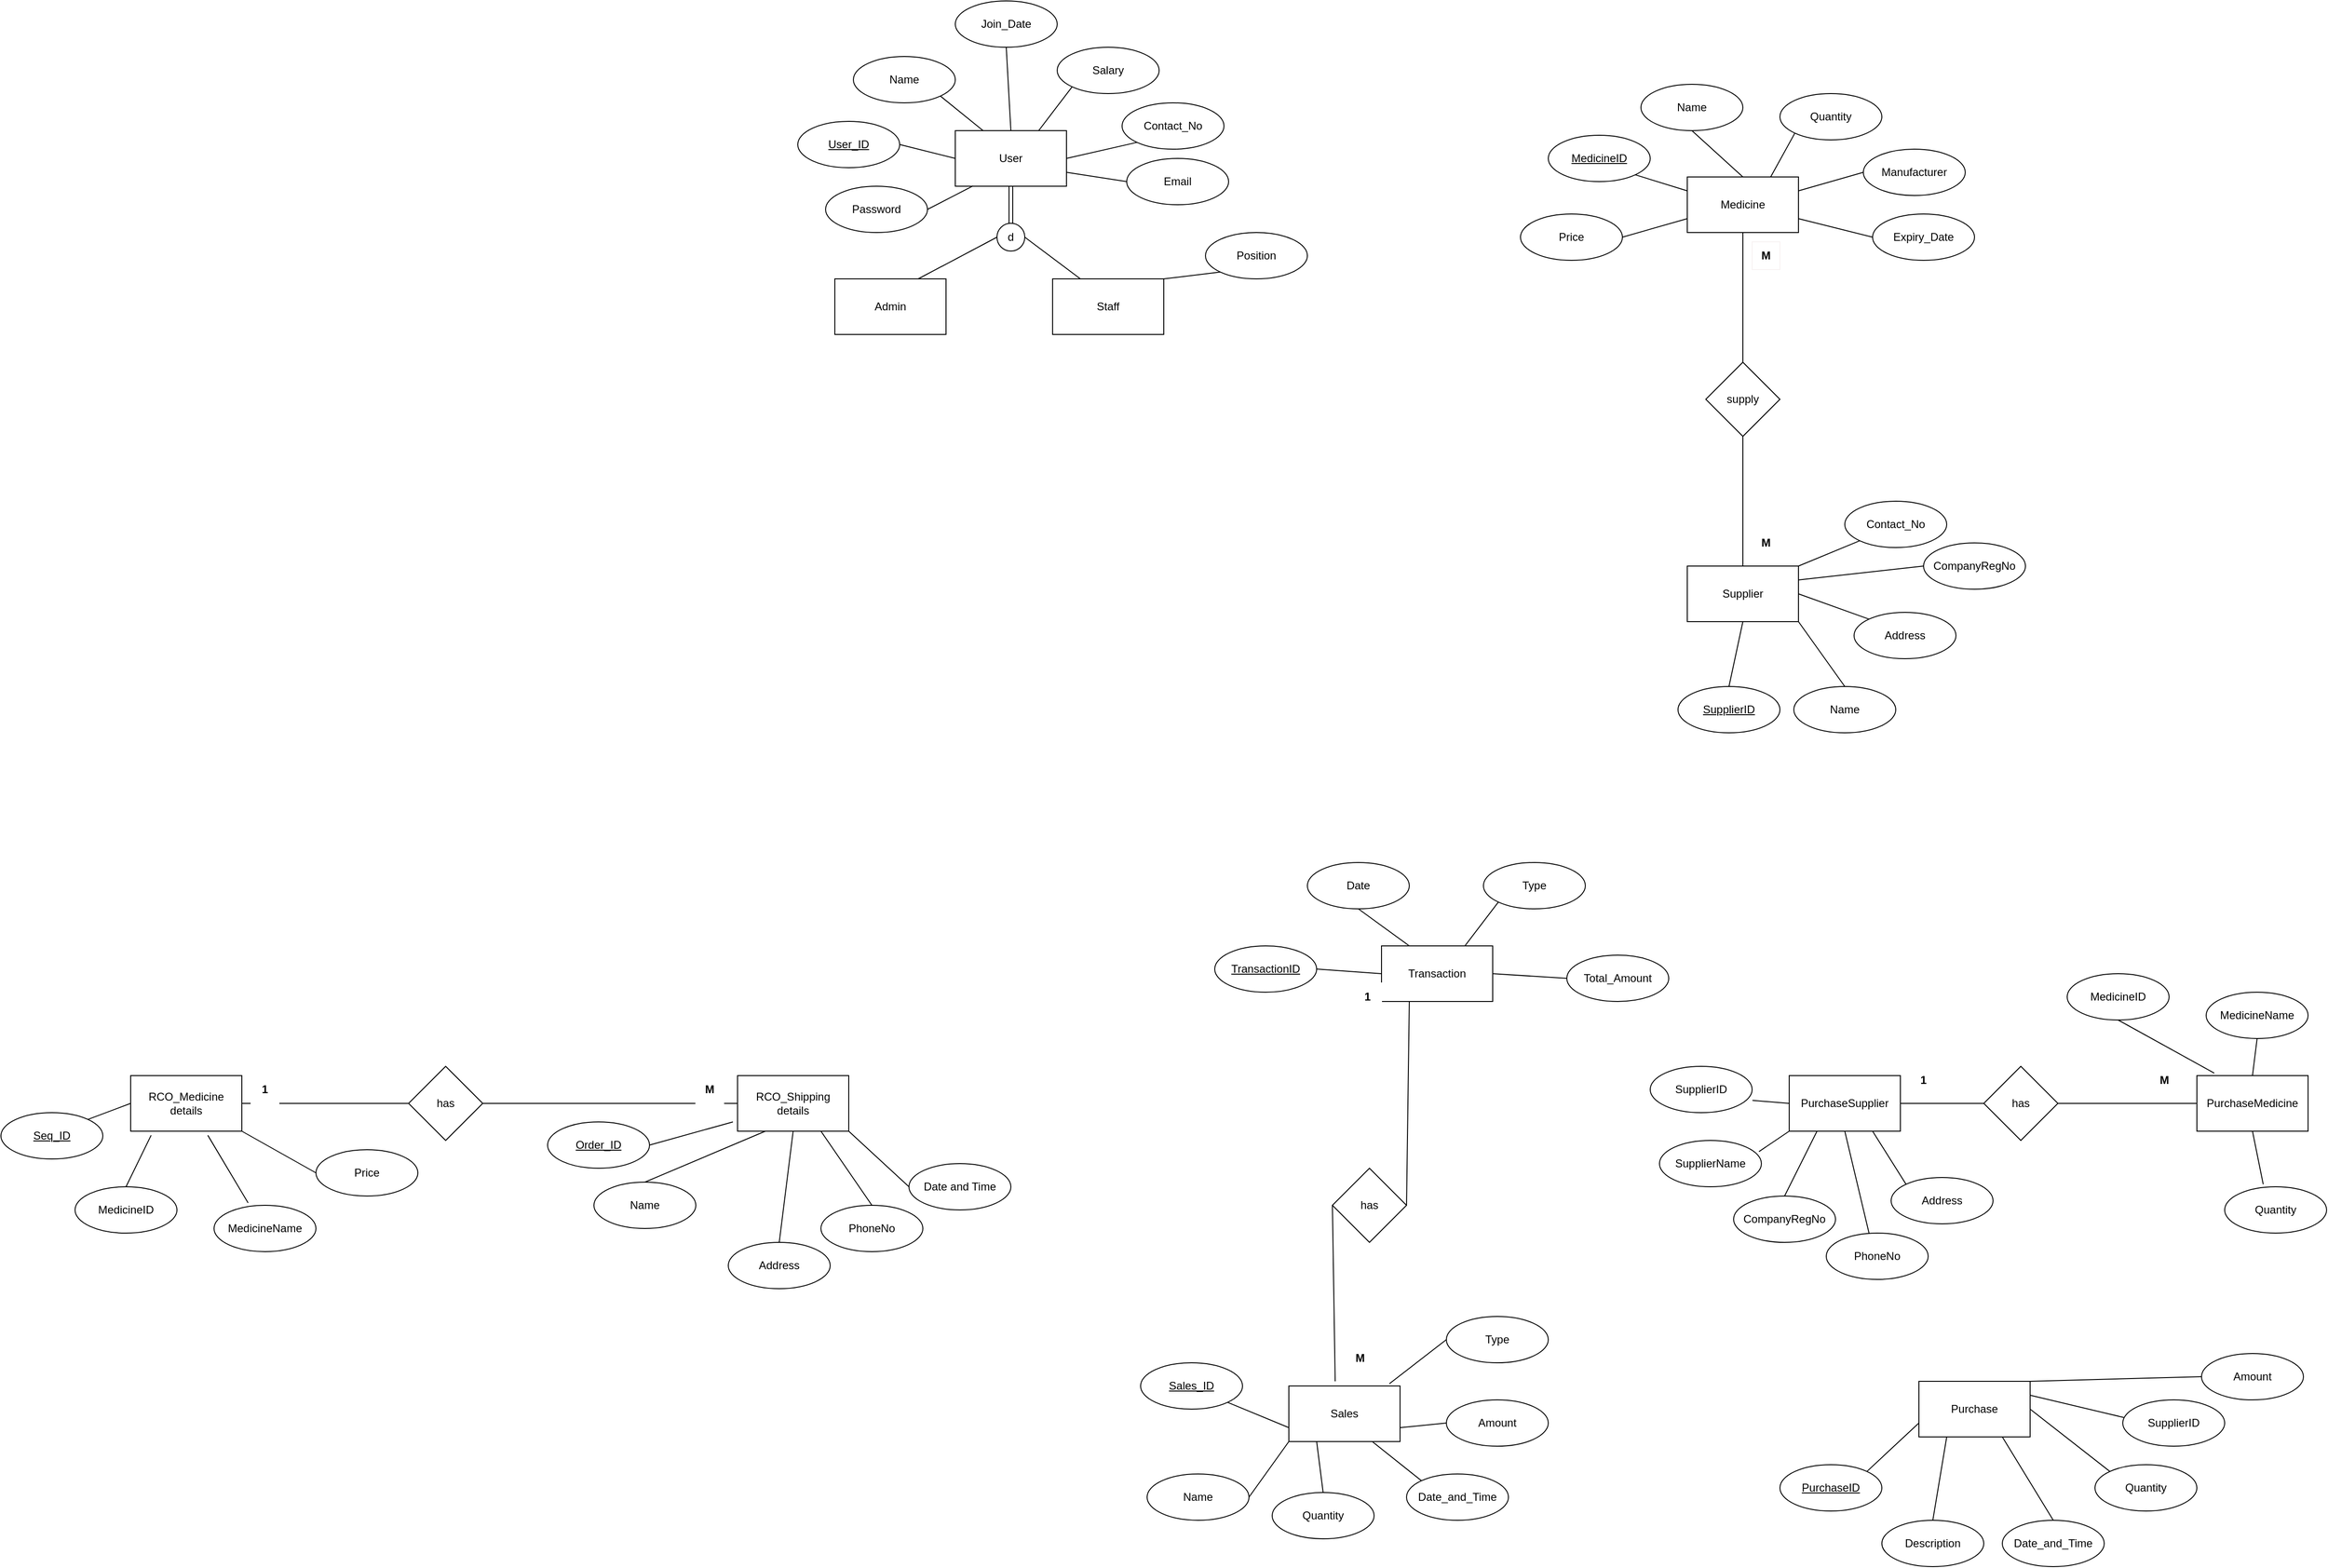 <mxfile version="21.8.2" type="device">
  <diagram id="R2lEEEUBdFMjLlhIrx00" name="Page-1">
    <mxGraphModel dx="2317" dy="1843" grid="1" gridSize="10" guides="1" tooltips="1" connect="1" arrows="1" fold="1" page="1" pageScale="1" pageWidth="850" pageHeight="1100" math="0" shadow="0" extFonts="Permanent Marker^https://fonts.googleapis.com/css?family=Permanent+Marker">
      <root>
        <mxCell id="0" />
        <mxCell id="1" parent="0" />
        <mxCell id="OnlXGnhUxNEwq5ak1wp0-1" value="User" style="rounded=0;whiteSpace=wrap;html=1;" parent="1" vertex="1">
          <mxGeometry x="210" y="80" width="120" height="60" as="geometry" />
        </mxCell>
        <mxCell id="OnlXGnhUxNEwq5ak1wp0-2" value="User_ID" style="ellipse;whiteSpace=wrap;html=1;fontStyle=4" parent="1" vertex="1">
          <mxGeometry x="40" y="70" width="110" height="50" as="geometry" />
        </mxCell>
        <mxCell id="OnlXGnhUxNEwq5ak1wp0-3" value="Name" style="ellipse;whiteSpace=wrap;html=1;" parent="1" vertex="1">
          <mxGeometry x="100" width="110" height="50" as="geometry" />
        </mxCell>
        <mxCell id="OnlXGnhUxNEwq5ak1wp0-4" value="Join_Date" style="ellipse;whiteSpace=wrap;html=1;" parent="1" vertex="1">
          <mxGeometry x="210" y="-60" width="110" height="50" as="geometry" />
        </mxCell>
        <mxCell id="OnlXGnhUxNEwq5ak1wp0-7" value="Salary" style="ellipse;whiteSpace=wrap;html=1;" parent="1" vertex="1">
          <mxGeometry x="320" y="-10" width="110" height="50" as="geometry" />
        </mxCell>
        <mxCell id="OnlXGnhUxNEwq5ak1wp0-8" value="Contact_No" style="ellipse;whiteSpace=wrap;html=1;" parent="1" vertex="1">
          <mxGeometry x="390" y="50" width="110" height="50" as="geometry" />
        </mxCell>
        <mxCell id="OnlXGnhUxNEwq5ak1wp0-11" value="" style="endArrow=none;html=1;rounded=0;exitX=0.5;exitY=0;exitDx=0;exitDy=0;entryX=0.5;entryY=1;entryDx=0;entryDy=0;" parent="1" source="OnlXGnhUxNEwq5ak1wp0-1" target="OnlXGnhUxNEwq5ak1wp0-4" edge="1">
          <mxGeometry width="50" height="50" relative="1" as="geometry">
            <mxPoint x="360" y="50" as="sourcePoint" />
            <mxPoint x="410" as="targetPoint" />
          </mxGeometry>
        </mxCell>
        <mxCell id="OnlXGnhUxNEwq5ak1wp0-12" value="" style="endArrow=none;html=1;rounded=0;exitX=0.25;exitY=0;exitDx=0;exitDy=0;entryX=1;entryY=1;entryDx=0;entryDy=0;" parent="1" source="OnlXGnhUxNEwq5ak1wp0-1" target="OnlXGnhUxNEwq5ak1wp0-3" edge="1">
          <mxGeometry width="50" height="50" relative="1" as="geometry">
            <mxPoint x="280" y="90" as="sourcePoint" />
            <mxPoint x="275" as="targetPoint" />
          </mxGeometry>
        </mxCell>
        <mxCell id="OnlXGnhUxNEwq5ak1wp0-13" value="" style="endArrow=none;html=1;rounded=0;exitX=0.75;exitY=0;exitDx=0;exitDy=0;entryX=0;entryY=1;entryDx=0;entryDy=0;" parent="1" source="OnlXGnhUxNEwq5ak1wp0-1" target="OnlXGnhUxNEwq5ak1wp0-7" edge="1">
          <mxGeometry width="50" height="50" relative="1" as="geometry">
            <mxPoint x="290" y="100" as="sourcePoint" />
            <mxPoint x="285" y="10" as="targetPoint" />
          </mxGeometry>
        </mxCell>
        <mxCell id="OnlXGnhUxNEwq5ak1wp0-14" value="" style="endArrow=none;html=1;rounded=0;exitX=1;exitY=0.5;exitDx=0;exitDy=0;entryX=0;entryY=1;entryDx=0;entryDy=0;" parent="1" source="OnlXGnhUxNEwq5ak1wp0-1" target="OnlXGnhUxNEwq5ak1wp0-8" edge="1">
          <mxGeometry width="50" height="50" relative="1" as="geometry">
            <mxPoint x="300" y="110" as="sourcePoint" />
            <mxPoint x="295" y="20" as="targetPoint" />
          </mxGeometry>
        </mxCell>
        <mxCell id="OnlXGnhUxNEwq5ak1wp0-15" value="" style="endArrow=none;html=1;rounded=0;exitX=1;exitY=0.5;exitDx=0;exitDy=0;entryX=0;entryY=0.5;entryDx=0;entryDy=0;" parent="1" source="OnlXGnhUxNEwq5ak1wp0-2" target="OnlXGnhUxNEwq5ak1wp0-1" edge="1">
          <mxGeometry width="50" height="50" relative="1" as="geometry">
            <mxPoint x="310" y="120" as="sourcePoint" />
            <mxPoint x="305" y="30" as="targetPoint" />
          </mxGeometry>
        </mxCell>
        <mxCell id="OnlXGnhUxNEwq5ak1wp0-18" value="" style="shape=link;html=1;rounded=0;exitX=0.5;exitY=1;exitDx=0;exitDy=0;" parent="1" source="OnlXGnhUxNEwq5ak1wp0-1" target="OnlXGnhUxNEwq5ak1wp0-19" edge="1">
          <mxGeometry width="100" relative="1" as="geometry">
            <mxPoint x="330" y="340" as="sourcePoint" />
            <mxPoint x="270" y="210" as="targetPoint" />
          </mxGeometry>
        </mxCell>
        <mxCell id="OnlXGnhUxNEwq5ak1wp0-19" value="d" style="ellipse;whiteSpace=wrap;html=1;aspect=fixed;" parent="1" vertex="1">
          <mxGeometry x="255" y="180" width="30" height="30" as="geometry" />
        </mxCell>
        <mxCell id="OnlXGnhUxNEwq5ak1wp0-20" value="Admin" style="rounded=0;whiteSpace=wrap;html=1;" parent="1" vertex="1">
          <mxGeometry x="80" y="240" width="120" height="60" as="geometry" />
        </mxCell>
        <mxCell id="OnlXGnhUxNEwq5ak1wp0-21" value="Staff" style="rounded=0;whiteSpace=wrap;html=1;" parent="1" vertex="1">
          <mxGeometry x="315" y="240" width="120" height="60" as="geometry" />
        </mxCell>
        <mxCell id="OnlXGnhUxNEwq5ak1wp0-22" value="Position" style="ellipse;whiteSpace=wrap;html=1;" parent="1" vertex="1">
          <mxGeometry x="480" y="190" width="110" height="50" as="geometry" />
        </mxCell>
        <mxCell id="OnlXGnhUxNEwq5ak1wp0-24" value="" style="endArrow=none;html=1;rounded=0;entryX=0;entryY=1;entryDx=0;entryDy=0;exitX=1;exitY=0;exitDx=0;exitDy=0;" parent="1" source="OnlXGnhUxNEwq5ak1wp0-21" target="OnlXGnhUxNEwq5ak1wp0-22" edge="1">
          <mxGeometry width="50" height="50" relative="1" as="geometry">
            <mxPoint x="360" y="450" as="sourcePoint" />
            <mxPoint x="410" y="400" as="targetPoint" />
          </mxGeometry>
        </mxCell>
        <mxCell id="OnlXGnhUxNEwq5ak1wp0-25" value="" style="endArrow=none;html=1;rounded=0;entryX=0.25;entryY=0;entryDx=0;entryDy=0;exitX=1;exitY=0.5;exitDx=0;exitDy=0;" parent="1" source="OnlXGnhUxNEwq5ak1wp0-19" target="OnlXGnhUxNEwq5ak1wp0-21" edge="1">
          <mxGeometry width="50" height="50" relative="1" as="geometry">
            <mxPoint x="445" y="270" as="sourcePoint" />
            <mxPoint x="506" y="243" as="targetPoint" />
          </mxGeometry>
        </mxCell>
        <mxCell id="OnlXGnhUxNEwq5ak1wp0-26" value="" style="endArrow=none;html=1;rounded=0;entryX=0.75;entryY=0;entryDx=0;entryDy=0;exitX=0;exitY=0.5;exitDx=0;exitDy=0;" parent="1" source="OnlXGnhUxNEwq5ak1wp0-19" target="OnlXGnhUxNEwq5ak1wp0-20" edge="1">
          <mxGeometry width="50" height="50" relative="1" as="geometry">
            <mxPoint x="295" y="205" as="sourcePoint" />
            <mxPoint x="355" y="270" as="targetPoint" />
          </mxGeometry>
        </mxCell>
        <mxCell id="OnlXGnhUxNEwq5ak1wp0-27" value="Medicine" style="rounded=0;whiteSpace=wrap;html=1;" parent="1" vertex="1">
          <mxGeometry x="1000" y="130" width="120" height="60" as="geometry" />
        </mxCell>
        <mxCell id="OnlXGnhUxNEwq5ak1wp0-28" value="Price" style="ellipse;whiteSpace=wrap;html=1;" parent="1" vertex="1">
          <mxGeometry x="820" y="170" width="110" height="50" as="geometry" />
        </mxCell>
        <mxCell id="OnlXGnhUxNEwq5ak1wp0-29" value="Manufacturer" style="ellipse;whiteSpace=wrap;html=1;" parent="1" vertex="1">
          <mxGeometry x="1190" y="100" width="110" height="50" as="geometry" />
        </mxCell>
        <mxCell id="OnlXGnhUxNEwq5ak1wp0-30" value="Quantity" style="ellipse;whiteSpace=wrap;html=1;" parent="1" vertex="1">
          <mxGeometry x="1100" y="40" width="110" height="50" as="geometry" />
        </mxCell>
        <mxCell id="OnlXGnhUxNEwq5ak1wp0-31" value="Name" style="ellipse;whiteSpace=wrap;html=1;" parent="1" vertex="1">
          <mxGeometry x="950" y="30" width="110" height="50" as="geometry" />
        </mxCell>
        <mxCell id="OnlXGnhUxNEwq5ak1wp0-32" value="MedicineID" style="ellipse;whiteSpace=wrap;html=1;fontStyle=4" parent="1" vertex="1">
          <mxGeometry x="850" y="85" width="110" height="50" as="geometry" />
        </mxCell>
        <mxCell id="OnlXGnhUxNEwq5ak1wp0-33" value="Expiry_Date" style="ellipse;whiteSpace=wrap;html=1;" parent="1" vertex="1">
          <mxGeometry x="1200" y="170" width="110" height="50" as="geometry" />
        </mxCell>
        <mxCell id="OnlXGnhUxNEwq5ak1wp0-34" value="" style="endArrow=none;html=1;rounded=0;entryX=0;entryY=1;entryDx=0;entryDy=0;exitX=0.75;exitY=0;exitDx=0;exitDy=0;" parent="1" source="OnlXGnhUxNEwq5ak1wp0-27" target="OnlXGnhUxNEwq5ak1wp0-30" edge="1">
          <mxGeometry width="50" height="50" relative="1" as="geometry">
            <mxPoint x="1100" y="130" as="sourcePoint" />
            <mxPoint x="1131" y="93" as="targetPoint" />
          </mxGeometry>
        </mxCell>
        <mxCell id="OnlXGnhUxNEwq5ak1wp0-35" value="" style="endArrow=none;html=1;rounded=0;entryX=0;entryY=0.5;entryDx=0;entryDy=0;exitX=1;exitY=0.25;exitDx=0;exitDy=0;" parent="1" source="OnlXGnhUxNEwq5ak1wp0-27" target="OnlXGnhUxNEwq5ak1wp0-29" edge="1">
          <mxGeometry width="50" height="50" relative="1" as="geometry">
            <mxPoint x="1100" y="140" as="sourcePoint" />
            <mxPoint x="1126" y="93" as="targetPoint" />
          </mxGeometry>
        </mxCell>
        <mxCell id="OnlXGnhUxNEwq5ak1wp0-36" value="" style="endArrow=none;html=1;rounded=0;entryX=0;entryY=0.5;entryDx=0;entryDy=0;exitX=1;exitY=0.75;exitDx=0;exitDy=0;" parent="1" source="OnlXGnhUxNEwq5ak1wp0-27" target="OnlXGnhUxNEwq5ak1wp0-33" edge="1">
          <mxGeometry width="50" height="50" relative="1" as="geometry">
            <mxPoint x="1110" y="150" as="sourcePoint" />
            <mxPoint x="1136" y="103" as="targetPoint" />
          </mxGeometry>
        </mxCell>
        <mxCell id="OnlXGnhUxNEwq5ak1wp0-37" value="" style="endArrow=none;html=1;rounded=0;entryX=0.5;entryY=1;entryDx=0;entryDy=0;exitX=0.5;exitY=0;exitDx=0;exitDy=0;" parent="1" source="OnlXGnhUxNEwq5ak1wp0-27" target="OnlXGnhUxNEwq5ak1wp0-31" edge="1">
          <mxGeometry width="50" height="50" relative="1" as="geometry">
            <mxPoint x="1120" y="160" as="sourcePoint" />
            <mxPoint x="1146" y="113" as="targetPoint" />
          </mxGeometry>
        </mxCell>
        <mxCell id="OnlXGnhUxNEwq5ak1wp0-38" value="" style="endArrow=none;html=1;rounded=0;entryX=1;entryY=1;entryDx=0;entryDy=0;exitX=0;exitY=0.25;exitDx=0;exitDy=0;" parent="1" source="OnlXGnhUxNEwq5ak1wp0-27" target="OnlXGnhUxNEwq5ak1wp0-32" edge="1">
          <mxGeometry width="50" height="50" relative="1" as="geometry">
            <mxPoint x="1130" y="170" as="sourcePoint" />
            <mxPoint x="1156" y="123" as="targetPoint" />
          </mxGeometry>
        </mxCell>
        <mxCell id="OnlXGnhUxNEwq5ak1wp0-39" value="" style="endArrow=none;html=1;rounded=0;entryX=1;entryY=0.5;entryDx=0;entryDy=0;exitX=0;exitY=0.75;exitDx=0;exitDy=0;" parent="1" source="OnlXGnhUxNEwq5ak1wp0-27" target="OnlXGnhUxNEwq5ak1wp0-28" edge="1">
          <mxGeometry width="50" height="50" relative="1" as="geometry">
            <mxPoint x="1140" y="180" as="sourcePoint" />
            <mxPoint x="1166" y="133" as="targetPoint" />
          </mxGeometry>
        </mxCell>
        <mxCell id="OnlXGnhUxNEwq5ak1wp0-40" value="Supplier" style="rounded=0;whiteSpace=wrap;html=1;" parent="1" vertex="1">
          <mxGeometry x="1000" y="550" width="120" height="60" as="geometry" />
        </mxCell>
        <mxCell id="OnlXGnhUxNEwq5ak1wp0-41" value="Contact_No" style="ellipse;whiteSpace=wrap;html=1;" parent="1" vertex="1">
          <mxGeometry x="1170" y="480" width="110" height="50" as="geometry" />
        </mxCell>
        <mxCell id="OnlXGnhUxNEwq5ak1wp0-42" value="Address" style="ellipse;whiteSpace=wrap;html=1;" parent="1" vertex="1">
          <mxGeometry x="1180" y="600" width="110" height="50" as="geometry" />
        </mxCell>
        <mxCell id="OnlXGnhUxNEwq5ak1wp0-43" value="Name" style="ellipse;whiteSpace=wrap;html=1;" parent="1" vertex="1">
          <mxGeometry x="1115" y="680" width="110" height="50" as="geometry" />
        </mxCell>
        <mxCell id="OnlXGnhUxNEwq5ak1wp0-44" value="SupplierID" style="ellipse;whiteSpace=wrap;html=1;fontStyle=4" parent="1" vertex="1">
          <mxGeometry x="990" y="680" width="110" height="50" as="geometry" />
        </mxCell>
        <mxCell id="OnlXGnhUxNEwq5ak1wp0-45" value="" style="endArrow=none;html=1;rounded=0;entryX=0;entryY=1;entryDx=0;entryDy=0;exitX=1;exitY=0;exitDx=0;exitDy=0;" parent="1" source="OnlXGnhUxNEwq5ak1wp0-40" target="OnlXGnhUxNEwq5ak1wp0-41" edge="1">
          <mxGeometry width="50" height="50" relative="1" as="geometry">
            <mxPoint x="810" y="660" as="sourcePoint" />
            <mxPoint x="860" y="610" as="targetPoint" />
          </mxGeometry>
        </mxCell>
        <mxCell id="OnlXGnhUxNEwq5ak1wp0-46" value="" style="endArrow=none;html=1;rounded=0;entryX=1;entryY=0.5;entryDx=0;entryDy=0;exitX=0;exitY=0;exitDx=0;exitDy=0;" parent="1" source="OnlXGnhUxNEwq5ak1wp0-42" target="OnlXGnhUxNEwq5ak1wp0-40" edge="1">
          <mxGeometry width="50" height="50" relative="1" as="geometry">
            <mxPoint x="820" y="670" as="sourcePoint" />
            <mxPoint x="870" y="620" as="targetPoint" />
          </mxGeometry>
        </mxCell>
        <mxCell id="OnlXGnhUxNEwq5ak1wp0-47" value="" style="endArrow=none;html=1;rounded=0;exitX=1;exitY=1;exitDx=0;exitDy=0;entryX=0.5;entryY=0;entryDx=0;entryDy=0;" parent="1" source="OnlXGnhUxNEwq5ak1wp0-40" target="OnlXGnhUxNEwq5ak1wp0-43" edge="1">
          <mxGeometry width="50" height="50" relative="1" as="geometry">
            <mxPoint x="830" y="680" as="sourcePoint" />
            <mxPoint x="880" y="630" as="targetPoint" />
          </mxGeometry>
        </mxCell>
        <mxCell id="OnlXGnhUxNEwq5ak1wp0-48" value="" style="endArrow=none;html=1;rounded=0;exitX=0.5;exitY=1;exitDx=0;exitDy=0;entryX=0.5;entryY=0;entryDx=0;entryDy=0;" parent="1" source="OnlXGnhUxNEwq5ak1wp0-40" target="OnlXGnhUxNEwq5ak1wp0-44" edge="1">
          <mxGeometry width="50" height="50" relative="1" as="geometry">
            <mxPoint x="840" y="690" as="sourcePoint" />
            <mxPoint x="890" y="640" as="targetPoint" />
          </mxGeometry>
        </mxCell>
        <mxCell id="OnlXGnhUxNEwq5ak1wp0-49" value="Sales" style="rounded=0;whiteSpace=wrap;html=1;" parent="1" vertex="1">
          <mxGeometry x="570" y="1435" width="120" height="60" as="geometry" />
        </mxCell>
        <mxCell id="OnlXGnhUxNEwq5ak1wp0-50" value="Sales_ID" style="ellipse;whiteSpace=wrap;html=1;fontStyle=4" parent="1" vertex="1">
          <mxGeometry x="410" y="1410" width="110" height="50" as="geometry" />
        </mxCell>
        <mxCell id="OnlXGnhUxNEwq5ak1wp0-51" value="Name" style="ellipse;whiteSpace=wrap;html=1;" parent="1" vertex="1">
          <mxGeometry x="417" y="1530" width="110" height="50" as="geometry" />
        </mxCell>
        <mxCell id="OnlXGnhUxNEwq5ak1wp0-52" value="Quantity" style="ellipse;whiteSpace=wrap;html=1;" parent="1" vertex="1">
          <mxGeometry x="552" y="1550" width="110" height="50" as="geometry" />
        </mxCell>
        <mxCell id="OnlXGnhUxNEwq5ak1wp0-53" value="Date_and_Time" style="ellipse;whiteSpace=wrap;html=1;" parent="1" vertex="1">
          <mxGeometry x="697" y="1530" width="110" height="50" as="geometry" />
        </mxCell>
        <mxCell id="OnlXGnhUxNEwq5ak1wp0-54" value="Amount" style="ellipse;whiteSpace=wrap;html=1;" parent="1" vertex="1">
          <mxGeometry x="740" y="1450" width="110" height="50" as="geometry" />
        </mxCell>
        <mxCell id="OnlXGnhUxNEwq5ak1wp0-55" value="" style="endArrow=none;html=1;rounded=0;exitX=1;exitY=0.75;exitDx=0;exitDy=0;entryX=0;entryY=0.5;entryDx=0;entryDy=0;" parent="1" source="OnlXGnhUxNEwq5ak1wp0-49" target="OnlXGnhUxNEwq5ak1wp0-54" edge="1">
          <mxGeometry width="50" height="50" relative="1" as="geometry">
            <mxPoint x="880" y="1360" as="sourcePoint" />
            <mxPoint x="930" y="1310" as="targetPoint" />
          </mxGeometry>
        </mxCell>
        <mxCell id="OnlXGnhUxNEwq5ak1wp0-56" value="" style="endArrow=none;html=1;rounded=0;exitX=1;exitY=1;exitDx=0;exitDy=0;entryX=0;entryY=0.75;entryDx=0;entryDy=0;" parent="1" source="OnlXGnhUxNEwq5ak1wp0-50" target="OnlXGnhUxNEwq5ak1wp0-49" edge="1">
          <mxGeometry width="50" height="50" relative="1" as="geometry">
            <mxPoint x="700" y="1475" as="sourcePoint" />
            <mxPoint x="750" y="1495" as="targetPoint" />
          </mxGeometry>
        </mxCell>
        <mxCell id="OnlXGnhUxNEwq5ak1wp0-57" value="" style="endArrow=none;html=1;rounded=0;entryX=0;entryY=1;entryDx=0;entryDy=0;exitX=1;exitY=0.5;exitDx=0;exitDy=0;" parent="1" source="OnlXGnhUxNEwq5ak1wp0-51" target="OnlXGnhUxNEwq5ak1wp0-49" edge="1">
          <mxGeometry width="50" height="50" relative="1" as="geometry">
            <mxPoint x="532" y="1555" as="sourcePoint" />
            <mxPoint x="760" y="1505" as="targetPoint" />
          </mxGeometry>
        </mxCell>
        <mxCell id="OnlXGnhUxNEwq5ak1wp0-58" value="" style="endArrow=none;html=1;rounded=0;exitX=0.25;exitY=1;exitDx=0;exitDy=0;entryX=0.5;entryY=0;entryDx=0;entryDy=0;" parent="1" source="OnlXGnhUxNEwq5ak1wp0-49" target="OnlXGnhUxNEwq5ak1wp0-52" edge="1">
          <mxGeometry width="50" height="50" relative="1" as="geometry">
            <mxPoint x="720" y="1495" as="sourcePoint" />
            <mxPoint x="770" y="1515" as="targetPoint" />
          </mxGeometry>
        </mxCell>
        <mxCell id="OnlXGnhUxNEwq5ak1wp0-59" value="" style="endArrow=none;html=1;rounded=0;exitX=0.75;exitY=1;exitDx=0;exitDy=0;entryX=0;entryY=0;entryDx=0;entryDy=0;" parent="1" source="OnlXGnhUxNEwq5ak1wp0-49" target="OnlXGnhUxNEwq5ak1wp0-53" edge="1">
          <mxGeometry width="50" height="50" relative="1" as="geometry">
            <mxPoint x="730" y="1505" as="sourcePoint" />
            <mxPoint x="780" y="1525" as="targetPoint" />
          </mxGeometry>
        </mxCell>
        <mxCell id="OnlXGnhUxNEwq5ak1wp0-81" value="Transaction" style="rounded=0;whiteSpace=wrap;html=1;" parent="1" vertex="1">
          <mxGeometry x="670" y="960" width="120" height="60" as="geometry" />
        </mxCell>
        <mxCell id="OnlXGnhUxNEwq5ak1wp0-82" value="TransactionID" style="ellipse;whiteSpace=wrap;html=1;fontStyle=4" parent="1" vertex="1">
          <mxGeometry x="490" y="960" width="110" height="50" as="geometry" />
        </mxCell>
        <mxCell id="OnlXGnhUxNEwq5ak1wp0-83" value="Type" style="ellipse;whiteSpace=wrap;html=1;" parent="1" vertex="1">
          <mxGeometry x="780" y="870" width="110" height="50" as="geometry" />
        </mxCell>
        <mxCell id="OnlXGnhUxNEwq5ak1wp0-84" value="Date" style="ellipse;whiteSpace=wrap;html=1;" parent="1" vertex="1">
          <mxGeometry x="590" y="870" width="110" height="50" as="geometry" />
        </mxCell>
        <mxCell id="OnlXGnhUxNEwq5ak1wp0-85" value="Total_Amount" style="ellipse;whiteSpace=wrap;html=1;" parent="1" vertex="1">
          <mxGeometry x="870" y="970" width="110" height="50" as="geometry" />
        </mxCell>
        <mxCell id="OnlXGnhUxNEwq5ak1wp0-86" value="" style="endArrow=none;html=1;rounded=0;exitX=1;exitY=0.5;exitDx=0;exitDy=0;entryX=0;entryY=0.5;entryDx=0;entryDy=0;" parent="1" source="OnlXGnhUxNEwq5ak1wp0-82" target="OnlXGnhUxNEwq5ak1wp0-81" edge="1">
          <mxGeometry width="50" height="50" relative="1" as="geometry">
            <mxPoint x="610" y="1010" as="sourcePoint" />
            <mxPoint x="660" y="960" as="targetPoint" />
          </mxGeometry>
        </mxCell>
        <mxCell id="OnlXGnhUxNEwq5ak1wp0-87" value="" style="endArrow=none;html=1;rounded=0;entryX=0;entryY=0.5;entryDx=0;entryDy=0;exitX=1;exitY=0.5;exitDx=0;exitDy=0;" parent="1" source="OnlXGnhUxNEwq5ak1wp0-81" target="OnlXGnhUxNEwq5ak1wp0-85" edge="1">
          <mxGeometry width="50" height="50" relative="1" as="geometry">
            <mxPoint x="800" y="995" as="sourcePoint" />
            <mxPoint x="680" y="1000" as="targetPoint" />
          </mxGeometry>
        </mxCell>
        <mxCell id="OnlXGnhUxNEwq5ak1wp0-88" value="" style="endArrow=none;html=1;rounded=0;exitX=0.75;exitY=0;exitDx=0;exitDy=0;entryX=0;entryY=1;entryDx=0;entryDy=0;" parent="1" source="OnlXGnhUxNEwq5ak1wp0-81" target="OnlXGnhUxNEwq5ak1wp0-83" edge="1">
          <mxGeometry width="50" height="50" relative="1" as="geometry">
            <mxPoint x="620" y="1005" as="sourcePoint" />
            <mxPoint x="690" y="1010" as="targetPoint" />
          </mxGeometry>
        </mxCell>
        <mxCell id="OnlXGnhUxNEwq5ak1wp0-89" value="" style="endArrow=none;html=1;rounded=0;exitX=0.25;exitY=0;exitDx=0;exitDy=0;entryX=0.5;entryY=1;entryDx=0;entryDy=0;" parent="1" source="OnlXGnhUxNEwq5ak1wp0-81" target="OnlXGnhUxNEwq5ak1wp0-84" edge="1">
          <mxGeometry width="50" height="50" relative="1" as="geometry">
            <mxPoint x="630" y="1015" as="sourcePoint" />
            <mxPoint x="700" y="1020" as="targetPoint" />
          </mxGeometry>
        </mxCell>
        <mxCell id="OnlXGnhUxNEwq5ak1wp0-102" value="Purchase" style="rounded=0;whiteSpace=wrap;html=1;" parent="1" vertex="1">
          <mxGeometry x="1250" y="1430" width="120" height="60" as="geometry" />
        </mxCell>
        <mxCell id="OnlXGnhUxNEwq5ak1wp0-104" value="Quantity" style="ellipse;whiteSpace=wrap;html=1;" parent="1" vertex="1">
          <mxGeometry x="1440" y="1520" width="110" height="50" as="geometry" />
        </mxCell>
        <mxCell id="OnlXGnhUxNEwq5ak1wp0-105" value="Description" style="ellipse;whiteSpace=wrap;html=1;" parent="1" vertex="1">
          <mxGeometry x="1210" y="1580" width="110" height="50" as="geometry" />
        </mxCell>
        <mxCell id="OnlXGnhUxNEwq5ak1wp0-106" value="Date_and_Time" style="ellipse;whiteSpace=wrap;html=1;" parent="1" vertex="1">
          <mxGeometry x="1340" y="1580" width="110" height="50" as="geometry" />
        </mxCell>
        <mxCell id="OnlXGnhUxNEwq5ak1wp0-107" value="PurchaseID" style="ellipse;whiteSpace=wrap;html=1;fontStyle=4" parent="1" vertex="1">
          <mxGeometry x="1100" y="1520" width="110" height="50" as="geometry" />
        </mxCell>
        <mxCell id="OnlXGnhUxNEwq5ak1wp0-108" value="" style="endArrow=none;html=1;rounded=0;entryX=0;entryY=0;entryDx=0;entryDy=0;exitX=1;exitY=0.5;exitDx=0;exitDy=0;" parent="1" source="OnlXGnhUxNEwq5ak1wp0-102" target="OnlXGnhUxNEwq5ak1wp0-104" edge="1">
          <mxGeometry width="50" height="50" relative="1" as="geometry">
            <mxPoint x="1370" y="1480" as="sourcePoint" />
            <mxPoint x="1450" y="1485" as="targetPoint" />
          </mxGeometry>
        </mxCell>
        <mxCell id="OnlXGnhUxNEwq5ak1wp0-109" value="" style="endArrow=none;html=1;rounded=0;exitX=0.75;exitY=1;exitDx=0;exitDy=0;entryX=0.5;entryY=0;entryDx=0;entryDy=0;" parent="1" source="OnlXGnhUxNEwq5ak1wp0-102" target="OnlXGnhUxNEwq5ak1wp0-106" edge="1">
          <mxGeometry width="50" height="50" relative="1" as="geometry">
            <mxPoint x="1380" y="1490" as="sourcePoint" />
            <mxPoint x="1370" y="1570" as="targetPoint" />
          </mxGeometry>
        </mxCell>
        <mxCell id="OnlXGnhUxNEwq5ak1wp0-110" value="" style="endArrow=none;html=1;rounded=0;entryX=0.5;entryY=0;entryDx=0;entryDy=0;exitX=0.25;exitY=1;exitDx=0;exitDy=0;" parent="1" source="OnlXGnhUxNEwq5ak1wp0-102" target="OnlXGnhUxNEwq5ak1wp0-105" edge="1">
          <mxGeometry width="50" height="50" relative="1" as="geometry">
            <mxPoint x="1390" y="1500" as="sourcePoint" />
            <mxPoint x="1470" y="1505" as="targetPoint" />
          </mxGeometry>
        </mxCell>
        <mxCell id="OnlXGnhUxNEwq5ak1wp0-111" value="" style="endArrow=none;html=1;rounded=0;entryX=1;entryY=0;entryDx=0;entryDy=0;exitX=0;exitY=0.75;exitDx=0;exitDy=0;" parent="1" source="OnlXGnhUxNEwq5ak1wp0-102" target="OnlXGnhUxNEwq5ak1wp0-107" edge="1">
          <mxGeometry width="50" height="50" relative="1" as="geometry">
            <mxPoint x="1400" y="1510" as="sourcePoint" />
            <mxPoint x="1480" y="1515" as="targetPoint" />
          </mxGeometry>
        </mxCell>
        <mxCell id="OnlXGnhUxNEwq5ak1wp0-112" value="RCO_Shipping details" style="rounded=0;whiteSpace=wrap;html=1;" parent="1" vertex="1">
          <mxGeometry x="-25" y="1100" width="120" height="60" as="geometry" />
        </mxCell>
        <mxCell id="OnlXGnhUxNEwq5ak1wp0-113" value="Order_ID" style="ellipse;whiteSpace=wrap;html=1;fontStyle=4" parent="1" vertex="1">
          <mxGeometry x="-230" y="1150" width="110" height="50" as="geometry" />
        </mxCell>
        <mxCell id="OnlXGnhUxNEwq5ak1wp0-116" value="Name" style="ellipse;whiteSpace=wrap;html=1;" parent="1" vertex="1">
          <mxGeometry x="-180" y="1215" width="110" height="50" as="geometry" />
        </mxCell>
        <mxCell id="OnlXGnhUxNEwq5ak1wp0-118" value="Date and Time" style="ellipse;whiteSpace=wrap;html=1;" parent="1" vertex="1">
          <mxGeometry x="160" y="1195" width="110" height="50" as="geometry" />
        </mxCell>
        <mxCell id="OnlXGnhUxNEwq5ak1wp0-119" value="Address" style="ellipse;whiteSpace=wrap;html=1;" parent="1" vertex="1">
          <mxGeometry x="-35" y="1280" width="110" height="50" as="geometry" />
        </mxCell>
        <mxCell id="OnlXGnhUxNEwq5ak1wp0-120" value="PhoneNo" style="ellipse;whiteSpace=wrap;html=1;" parent="1" vertex="1">
          <mxGeometry x="65" y="1240" width="110" height="50" as="geometry" />
        </mxCell>
        <mxCell id="OnlXGnhUxNEwq5ak1wp0-124" value="" style="endArrow=none;html=1;rounded=0;exitX=0.25;exitY=1;exitDx=0;exitDy=0;entryX=0.5;entryY=0;entryDx=0;entryDy=0;" parent="1" source="OnlXGnhUxNEwq5ak1wp0-112" target="OnlXGnhUxNEwq5ak1wp0-116" edge="1">
          <mxGeometry width="50" height="50" relative="1" as="geometry">
            <mxPoint x="135" y="1040" as="sourcePoint" />
            <mxPoint x="185" y="990" as="targetPoint" />
          </mxGeometry>
        </mxCell>
        <mxCell id="OnlXGnhUxNEwq5ak1wp0-125" value="" style="endArrow=none;html=1;rounded=0;exitX=0.5;exitY=1;exitDx=0;exitDy=0;entryX=0.5;entryY=0;entryDx=0;entryDy=0;" parent="1" source="OnlXGnhUxNEwq5ak1wp0-112" target="OnlXGnhUxNEwq5ak1wp0-119" edge="1">
          <mxGeometry width="50" height="50" relative="1" as="geometry">
            <mxPoint x="145" y="1050" as="sourcePoint" />
            <mxPoint x="195" y="1000" as="targetPoint" />
          </mxGeometry>
        </mxCell>
        <mxCell id="OnlXGnhUxNEwq5ak1wp0-126" value="" style="endArrow=none;html=1;rounded=0;exitX=0.75;exitY=1;exitDx=0;exitDy=0;entryX=0.5;entryY=0;entryDx=0;entryDy=0;" parent="1" source="OnlXGnhUxNEwq5ak1wp0-112" target="OnlXGnhUxNEwq5ak1wp0-120" edge="1">
          <mxGeometry width="50" height="50" relative="1" as="geometry">
            <mxPoint x="155" y="1060" as="sourcePoint" />
            <mxPoint x="205" y="1010" as="targetPoint" />
          </mxGeometry>
        </mxCell>
        <mxCell id="OnlXGnhUxNEwq5ak1wp0-127" value="" style="endArrow=none;html=1;rounded=0;exitX=1;exitY=1;exitDx=0;exitDy=0;entryX=0;entryY=0.5;entryDx=0;entryDy=0;" parent="1" source="OnlXGnhUxNEwq5ak1wp0-112" target="OnlXGnhUxNEwq5ak1wp0-118" edge="1">
          <mxGeometry width="50" height="50" relative="1" as="geometry">
            <mxPoint x="165" y="1070" as="sourcePoint" />
            <mxPoint x="215" y="1020" as="targetPoint" />
          </mxGeometry>
        </mxCell>
        <mxCell id="eyvuGwhC7QfhOexvryf0-1" value="" style="endArrow=none;html=1;rounded=0;entryX=0.5;entryY=0;entryDx=0;entryDy=0;exitX=0.5;exitY=1;exitDx=0;exitDy=0;" parent="1" source="OnlXGnhUxNEwq5ak1wp0-27" target="eyvuGwhC7QfhOexvryf0-2" edge="1">
          <mxGeometry width="50" height="50" relative="1" as="geometry">
            <mxPoint x="1010" y="185" as="sourcePoint" />
            <mxPoint x="940" y="205" as="targetPoint" />
          </mxGeometry>
        </mxCell>
        <mxCell id="eyvuGwhC7QfhOexvryf0-2" value="supply" style="rhombus;whiteSpace=wrap;html=1;" parent="1" vertex="1">
          <mxGeometry x="1020" y="330" width="80" height="80" as="geometry" />
        </mxCell>
        <mxCell id="eyvuGwhC7QfhOexvryf0-4" value="" style="endArrow=none;html=1;rounded=0;entryX=0.5;entryY=0;entryDx=0;entryDy=0;exitX=0.5;exitY=1;exitDx=0;exitDy=0;" parent="1" source="eyvuGwhC7QfhOexvryf0-2" target="OnlXGnhUxNEwq5ak1wp0-40" edge="1">
          <mxGeometry width="50" height="50" relative="1" as="geometry">
            <mxPoint x="1080" y="210" as="sourcePoint" />
            <mxPoint x="1080" y="350" as="targetPoint" />
          </mxGeometry>
        </mxCell>
        <mxCell id="eyvuGwhC7QfhOexvryf0-5" value="has" style="rhombus;whiteSpace=wrap;html=1;" parent="1" vertex="1">
          <mxGeometry x="617" y="1200" width="80" height="80" as="geometry" />
        </mxCell>
        <mxCell id="eyvuGwhC7QfhOexvryf0-7" value="" style="endArrow=none;html=1;rounded=0;entryX=0;entryY=0.5;entryDx=0;entryDy=0;" parent="1" target="eyvuGwhC7QfhOexvryf0-5" edge="1">
          <mxGeometry width="50" height="50" relative="1" as="geometry">
            <mxPoint x="620" y="1430" as="sourcePoint" />
            <mxPoint x="945" y="1080" as="targetPoint" />
          </mxGeometry>
        </mxCell>
        <mxCell id="eyvuGwhC7QfhOexvryf0-8" value="" style="endArrow=none;html=1;rounded=0;exitX=0.25;exitY=1;exitDx=0;exitDy=0;entryX=1;entryY=0.5;entryDx=0;entryDy=0;" parent="1" source="OnlXGnhUxNEwq5ak1wp0-81" target="eyvuGwhC7QfhOexvryf0-5" edge="1">
          <mxGeometry width="50" height="50" relative="1" as="geometry">
            <mxPoint x="1010" y="1130" as="sourcePoint" />
            <mxPoint x="955" y="1090" as="targetPoint" />
          </mxGeometry>
        </mxCell>
        <mxCell id="eyvuGwhC7QfhOexvryf0-11" value="&lt;b&gt;M&lt;/b&gt;" style="whiteSpace=wrap;html=1;aspect=fixed;strokeColor=#FFFFFF;" parent="1" vertex="1">
          <mxGeometry x="1070" y="510" width="30" height="30" as="geometry" />
        </mxCell>
        <mxCell id="eyvuGwhC7QfhOexvryf0-12" value="&lt;b&gt;M&lt;/b&gt;" style="whiteSpace=wrap;html=1;aspect=fixed;strokeColor=#f7f3f3;" parent="1" vertex="1">
          <mxGeometry x="1070" y="200" width="30" height="30" as="geometry" />
        </mxCell>
        <mxCell id="eyvuGwhC7QfhOexvryf0-13" value="&lt;b&gt;1&lt;/b&gt;" style="whiteSpace=wrap;html=1;aspect=fixed;strokeColor=#FFFFFF;" parent="1" vertex="1">
          <mxGeometry x="640" y="1000" width="30" height="30" as="geometry" />
        </mxCell>
        <mxCell id="eyvuGwhC7QfhOexvryf0-17" value="&lt;b&gt;M&lt;/b&gt;" style="whiteSpace=wrap;html=1;aspect=fixed;strokeColor=#FFFFFF;" parent="1" vertex="1">
          <mxGeometry x="632" y="1390" width="30" height="30" as="geometry" />
        </mxCell>
        <mxCell id="1HyA88jgm1xPee0NKf55-1" value="Email" style="ellipse;whiteSpace=wrap;html=1;" parent="1" vertex="1">
          <mxGeometry x="395" y="110" width="110" height="50" as="geometry" />
        </mxCell>
        <mxCell id="1HyA88jgm1xPee0NKf55-2" value="Password" style="ellipse;whiteSpace=wrap;html=1;" parent="1" vertex="1">
          <mxGeometry x="70" y="140" width="110" height="50" as="geometry" />
        </mxCell>
        <mxCell id="1HyA88jgm1xPee0NKf55-4" value="" style="endArrow=none;html=1;rounded=0;exitX=1;exitY=0.75;exitDx=0;exitDy=0;entryX=0;entryY=0.5;entryDx=0;entryDy=0;" parent="1" source="OnlXGnhUxNEwq5ak1wp0-1" target="1HyA88jgm1xPee0NKf55-1" edge="1">
          <mxGeometry width="50" height="50" relative="1" as="geometry">
            <mxPoint x="340" y="120" as="sourcePoint" />
            <mxPoint x="416" y="103" as="targetPoint" />
          </mxGeometry>
        </mxCell>
        <mxCell id="1HyA88jgm1xPee0NKf55-5" value="" style="endArrow=none;html=1;rounded=0;exitX=1;exitY=0.5;exitDx=0;exitDy=0;entryX=0.159;entryY=0.995;entryDx=0;entryDy=0;entryPerimeter=0;" parent="1" source="1HyA88jgm1xPee0NKf55-2" target="OnlXGnhUxNEwq5ak1wp0-1" edge="1">
          <mxGeometry width="50" height="50" relative="1" as="geometry">
            <mxPoint x="350" y="130" as="sourcePoint" />
            <mxPoint x="426" y="113" as="targetPoint" />
          </mxGeometry>
        </mxCell>
        <mxCell id="1HyA88jgm1xPee0NKf55-6" value="Type" style="ellipse;whiteSpace=wrap;html=1;" parent="1" vertex="1">
          <mxGeometry x="740" y="1360" width="110" height="50" as="geometry" />
        </mxCell>
        <mxCell id="1HyA88jgm1xPee0NKf55-7" value="" style="endArrow=none;html=1;rounded=0;exitX=0.904;exitY=-0.039;exitDx=0;exitDy=0;entryX=0;entryY=0.5;entryDx=0;entryDy=0;exitPerimeter=0;" parent="1" source="OnlXGnhUxNEwq5ak1wp0-49" target="1HyA88jgm1xPee0NKf55-6" edge="1">
          <mxGeometry width="50" height="50" relative="1" as="geometry">
            <mxPoint x="700" y="1490" as="sourcePoint" />
            <mxPoint x="750" y="1485" as="targetPoint" />
          </mxGeometry>
        </mxCell>
        <mxCell id="1HyA88jgm1xPee0NKf55-8" value="RCO_Medicine details" style="rounded=0;whiteSpace=wrap;html=1;" parent="1" vertex="1">
          <mxGeometry x="-680" y="1100" width="120" height="60" as="geometry" />
        </mxCell>
        <mxCell id="1HyA88jgm1xPee0NKf55-9" value="" style="endArrow=none;html=1;rounded=0;exitX=1;exitY=0.5;exitDx=0;exitDy=0;entryX=0;entryY=0.5;entryDx=0;entryDy=0;" parent="1" source="1HyA88jgm1xPee0NKf55-8" target="1HyA88jgm1xPee0NKf55-10" edge="1">
          <mxGeometry width="50" height="50" relative="1" as="geometry">
            <mxPoint x="-125" y="1140" as="sourcePoint" />
            <mxPoint x="-500" y="1130" as="targetPoint" />
          </mxGeometry>
        </mxCell>
        <mxCell id="1HyA88jgm1xPee0NKf55-10" value="has" style="rhombus;whiteSpace=wrap;html=1;" parent="1" vertex="1">
          <mxGeometry x="-380" y="1090" width="80" height="80" as="geometry" />
        </mxCell>
        <mxCell id="1HyA88jgm1xPee0NKf55-12" value="" style="endArrow=none;html=1;rounded=0;entryX=1;entryY=0.5;entryDx=0;entryDy=0;" parent="1" target="OnlXGnhUxNEwq5ak1wp0-113" edge="1">
          <mxGeometry width="50" height="50" relative="1" as="geometry">
            <mxPoint x="-30" y="1150" as="sourcePoint" />
            <mxPoint x="-115" y="1225" as="targetPoint" />
          </mxGeometry>
        </mxCell>
        <mxCell id="1HyA88jgm1xPee0NKf55-13" value="" style="endArrow=none;html=1;rounded=0;exitX=0;exitY=0.5;exitDx=0;exitDy=0;entryX=1;entryY=0.5;entryDx=0;entryDy=0;" parent="1" source="OnlXGnhUxNEwq5ak1wp0-112" target="1HyA88jgm1xPee0NKf55-10" edge="1">
          <mxGeometry width="50" height="50" relative="1" as="geometry">
            <mxPoint x="25" y="1180" as="sourcePoint" />
            <mxPoint x="-105" y="1235" as="targetPoint" />
          </mxGeometry>
        </mxCell>
        <mxCell id="1HyA88jgm1xPee0NKf55-14" value="Seq_ID" style="ellipse;whiteSpace=wrap;html=1;fontStyle=4" parent="1" vertex="1">
          <mxGeometry x="-820" y="1140" width="110" height="50" as="geometry" />
        </mxCell>
        <mxCell id="1HyA88jgm1xPee0NKf55-15" value="&lt;b&gt;M&lt;/b&gt;" style="whiteSpace=wrap;html=1;aspect=fixed;strokeColor=#FFFFFF;" parent="1" vertex="1">
          <mxGeometry x="-70" y="1100" width="30" height="30" as="geometry" />
        </mxCell>
        <mxCell id="1HyA88jgm1xPee0NKf55-16" value="&lt;b&gt;1&lt;/b&gt;" style="whiteSpace=wrap;html=1;aspect=fixed;strokeColor=#FFFFFF;" parent="1" vertex="1">
          <mxGeometry x="-550" y="1100" width="30" height="30" as="geometry" />
        </mxCell>
        <mxCell id="1HyA88jgm1xPee0NKf55-17" value="MedicineID" style="ellipse;whiteSpace=wrap;html=1;fontStyle=0" parent="1" vertex="1">
          <mxGeometry x="-740" y="1220" width="110" height="50" as="geometry" />
        </mxCell>
        <mxCell id="1HyA88jgm1xPee0NKf55-18" value="MedicineName" style="ellipse;whiteSpace=wrap;html=1;fontStyle=0" parent="1" vertex="1">
          <mxGeometry x="-590" y="1240" width="110" height="50" as="geometry" />
        </mxCell>
        <mxCell id="1HyA88jgm1xPee0NKf55-19" value="Price" style="ellipse;whiteSpace=wrap;html=1;fontStyle=0" parent="1" vertex="1">
          <mxGeometry x="-480" y="1180" width="110" height="50" as="geometry" />
        </mxCell>
        <mxCell id="1HyA88jgm1xPee0NKf55-20" value="" style="endArrow=none;html=1;rounded=0;entryX=1;entryY=0;entryDx=0;entryDy=0;exitX=0;exitY=0.5;exitDx=0;exitDy=0;" parent="1" source="1HyA88jgm1xPee0NKf55-8" target="1HyA88jgm1xPee0NKf55-14" edge="1">
          <mxGeometry width="50" height="50" relative="1" as="geometry">
            <mxPoint x="-640" y="1132.5" as="sourcePoint" />
            <mxPoint x="-730" y="1157.5" as="targetPoint" />
          </mxGeometry>
        </mxCell>
        <mxCell id="1HyA88jgm1xPee0NKf55-21" value="" style="endArrow=none;html=1;rounded=0;entryX=0.5;entryY=0;entryDx=0;entryDy=0;exitX=0.184;exitY=1.074;exitDx=0;exitDy=0;exitPerimeter=0;" parent="1" source="1HyA88jgm1xPee0NKf55-8" target="1HyA88jgm1xPee0NKf55-17" edge="1">
          <mxGeometry width="50" height="50" relative="1" as="geometry">
            <mxPoint x="-670" y="1140" as="sourcePoint" />
            <mxPoint x="-716" y="1157" as="targetPoint" />
          </mxGeometry>
        </mxCell>
        <mxCell id="1HyA88jgm1xPee0NKf55-22" value="" style="endArrow=none;html=1;rounded=0;entryX=0.334;entryY=-0.053;entryDx=0;entryDy=0;exitX=0.694;exitY=1.074;exitDx=0;exitDy=0;exitPerimeter=0;entryPerimeter=0;" parent="1" source="1HyA88jgm1xPee0NKf55-8" target="1HyA88jgm1xPee0NKf55-18" edge="1">
          <mxGeometry width="50" height="50" relative="1" as="geometry">
            <mxPoint x="-660" y="1150" as="sourcePoint" />
            <mxPoint x="-706" y="1167" as="targetPoint" />
          </mxGeometry>
        </mxCell>
        <mxCell id="1HyA88jgm1xPee0NKf55-23" value="" style="endArrow=none;html=1;rounded=0;entryX=0;entryY=0.5;entryDx=0;entryDy=0;exitX=1;exitY=1;exitDx=0;exitDy=0;" parent="1" source="1HyA88jgm1xPee0NKf55-8" target="1HyA88jgm1xPee0NKf55-19" edge="1">
          <mxGeometry width="50" height="50" relative="1" as="geometry">
            <mxPoint x="-587" y="1174" as="sourcePoint" />
            <mxPoint x="-543" y="1247" as="targetPoint" />
          </mxGeometry>
        </mxCell>
        <mxCell id="1HyA88jgm1xPee0NKf55-24" value="SupplierID" style="ellipse;whiteSpace=wrap;html=1;" parent="1" vertex="1">
          <mxGeometry x="1470" y="1450" width="110" height="50" as="geometry" />
        </mxCell>
        <mxCell id="1HyA88jgm1xPee0NKf55-25" value="" style="endArrow=none;html=1;rounded=0;entryX=0.009;entryY=0.38;entryDx=0;entryDy=0;exitX=1;exitY=0.25;exitDx=0;exitDy=0;entryPerimeter=0;" parent="1" source="OnlXGnhUxNEwq5ak1wp0-102" target="1HyA88jgm1xPee0NKf55-24" edge="1">
          <mxGeometry width="50" height="50" relative="1" as="geometry">
            <mxPoint x="1380" y="1470" as="sourcePoint" />
            <mxPoint x="1466" y="1537" as="targetPoint" />
          </mxGeometry>
        </mxCell>
        <mxCell id="1HyA88jgm1xPee0NKf55-26" value="PurchaseSupplier" style="rounded=0;whiteSpace=wrap;html=1;" parent="1" vertex="1">
          <mxGeometry x="1110" y="1100" width="120" height="60" as="geometry" />
        </mxCell>
        <mxCell id="1HyA88jgm1xPee0NKf55-27" value="PurchaseMedicine" style="rounded=0;whiteSpace=wrap;html=1;" parent="1" vertex="1">
          <mxGeometry x="1550" y="1100" width="120" height="60" as="geometry" />
        </mxCell>
        <mxCell id="1HyA88jgm1xPee0NKf55-28" value="" style="endArrow=none;html=1;rounded=0;exitX=1;exitY=0.5;exitDx=0;exitDy=0;" parent="1" source="1HyA88jgm1xPee0NKf55-26" edge="1">
          <mxGeometry width="50" height="50" relative="1" as="geometry">
            <mxPoint x="1380" y="1455" as="sourcePoint" />
            <mxPoint x="1320" y="1130" as="targetPoint" />
          </mxGeometry>
        </mxCell>
        <mxCell id="1HyA88jgm1xPee0NKf55-29" value="has" style="rhombus;whiteSpace=wrap;html=1;" parent="1" vertex="1">
          <mxGeometry x="1320" y="1090" width="80" height="80" as="geometry" />
        </mxCell>
        <mxCell id="1HyA88jgm1xPee0NKf55-30" value="" style="endArrow=none;html=1;rounded=0;exitX=1;exitY=0.5;exitDx=0;exitDy=0;entryX=0;entryY=0.5;entryDx=0;entryDy=0;" parent="1" source="1HyA88jgm1xPee0NKf55-29" target="1HyA88jgm1xPee0NKf55-27" edge="1">
          <mxGeometry width="50" height="50" relative="1" as="geometry">
            <mxPoint x="1240" y="1140" as="sourcePoint" />
            <mxPoint x="1330" y="1140" as="targetPoint" />
          </mxGeometry>
        </mxCell>
        <mxCell id="1HyA88jgm1xPee0NKf55-31" value="SupplierID" style="ellipse;whiteSpace=wrap;html=1;" parent="1" vertex="1">
          <mxGeometry x="960" y="1090" width="110" height="50" as="geometry" />
        </mxCell>
        <mxCell id="1HyA88jgm1xPee0NKf55-32" value="SupplierName" style="ellipse;whiteSpace=wrap;html=1;" parent="1" vertex="1">
          <mxGeometry x="970" y="1170" width="110" height="50" as="geometry" />
        </mxCell>
        <mxCell id="1HyA88jgm1xPee0NKf55-33" value="CompanyRegNo" style="ellipse;whiteSpace=wrap;html=1;" parent="1" vertex="1">
          <mxGeometry x="1050" y="1230" width="110" height="50" as="geometry" />
        </mxCell>
        <mxCell id="1HyA88jgm1xPee0NKf55-34" value="Address" style="ellipse;whiteSpace=wrap;html=1;" parent="1" vertex="1">
          <mxGeometry x="1220" y="1210" width="110" height="50" as="geometry" />
        </mxCell>
        <mxCell id="1HyA88jgm1xPee0NKf55-35" value="" style="endArrow=none;html=1;rounded=0;exitX=0;exitY=0.5;exitDx=0;exitDy=0;entryX=1.003;entryY=0.735;entryDx=0;entryDy=0;entryPerimeter=0;" parent="1" source="1HyA88jgm1xPee0NKf55-26" target="1HyA88jgm1xPee0NKf55-31" edge="1">
          <mxGeometry width="50" height="50" relative="1" as="geometry">
            <mxPoint x="1240" y="1140" as="sourcePoint" />
            <mxPoint x="1330" y="1140" as="targetPoint" />
          </mxGeometry>
        </mxCell>
        <mxCell id="1HyA88jgm1xPee0NKf55-36" value="" style="endArrow=none;html=1;rounded=0;exitX=0;exitY=1;exitDx=0;exitDy=0;entryX=0.976;entryY=0.241;entryDx=0;entryDy=0;entryPerimeter=0;" parent="1" source="1HyA88jgm1xPee0NKf55-26" target="1HyA88jgm1xPee0NKf55-32" edge="1">
          <mxGeometry width="50" height="50" relative="1" as="geometry">
            <mxPoint x="1120" y="1140" as="sourcePoint" />
            <mxPoint x="1080" y="1137" as="targetPoint" />
          </mxGeometry>
        </mxCell>
        <mxCell id="1HyA88jgm1xPee0NKf55-37" value="" style="endArrow=none;html=1;rounded=0;exitX=0.25;exitY=1;exitDx=0;exitDy=0;entryX=0.5;entryY=0;entryDx=0;entryDy=0;" parent="1" source="1HyA88jgm1xPee0NKf55-26" target="1HyA88jgm1xPee0NKf55-33" edge="1">
          <mxGeometry width="50" height="50" relative="1" as="geometry">
            <mxPoint x="1120" y="1170" as="sourcePoint" />
            <mxPoint x="1087" y="1192" as="targetPoint" />
          </mxGeometry>
        </mxCell>
        <mxCell id="1HyA88jgm1xPee0NKf55-38" value="" style="endArrow=none;html=1;rounded=0;exitX=0.75;exitY=1;exitDx=0;exitDy=0;entryX=0;entryY=0;entryDx=0;entryDy=0;" parent="1" source="1HyA88jgm1xPee0NKf55-26" target="1HyA88jgm1xPee0NKf55-34" edge="1">
          <mxGeometry width="50" height="50" relative="1" as="geometry">
            <mxPoint x="1150" y="1170" as="sourcePoint" />
            <mxPoint x="1145" y="1240" as="targetPoint" />
          </mxGeometry>
        </mxCell>
        <mxCell id="1HyA88jgm1xPee0NKf55-39" value="PhoneNo" style="ellipse;whiteSpace=wrap;html=1;" parent="1" vertex="1">
          <mxGeometry x="1150" y="1270" width="110" height="50" as="geometry" />
        </mxCell>
        <mxCell id="1HyA88jgm1xPee0NKf55-40" value="" style="endArrow=none;html=1;rounded=0;exitX=0.5;exitY=1;exitDx=0;exitDy=0;entryX=0.42;entryY=0.006;entryDx=0;entryDy=0;entryPerimeter=0;" parent="1" source="1HyA88jgm1xPee0NKf55-26" target="1HyA88jgm1xPee0NKf55-39" edge="1">
          <mxGeometry width="50" height="50" relative="1" as="geometry">
            <mxPoint x="1150" y="1170" as="sourcePoint" />
            <mxPoint x="1115" y="1240" as="targetPoint" />
          </mxGeometry>
        </mxCell>
        <mxCell id="1HyA88jgm1xPee0NKf55-41" value="CompanyRegNo" style="ellipse;whiteSpace=wrap;html=1;" parent="1" vertex="1">
          <mxGeometry x="1255" y="525" width="110" height="50" as="geometry" />
        </mxCell>
        <mxCell id="1HyA88jgm1xPee0NKf55-42" value="" style="endArrow=none;html=1;rounded=0;entryX=0;entryY=0.5;entryDx=0;entryDy=0;exitX=1;exitY=0.25;exitDx=0;exitDy=0;" parent="1" source="OnlXGnhUxNEwq5ak1wp0-40" target="1HyA88jgm1xPee0NKf55-41" edge="1">
          <mxGeometry width="50" height="50" relative="1" as="geometry">
            <mxPoint x="1130" y="560" as="sourcePoint" />
            <mxPoint x="1196" y="533" as="targetPoint" />
          </mxGeometry>
        </mxCell>
        <mxCell id="1HyA88jgm1xPee0NKf55-43" value="MedicineID" style="ellipse;whiteSpace=wrap;html=1;" parent="1" vertex="1">
          <mxGeometry x="1410" y="990" width="110" height="50" as="geometry" />
        </mxCell>
        <mxCell id="1HyA88jgm1xPee0NKf55-44" value="&lt;b&gt;1&lt;/b&gt;" style="whiteSpace=wrap;html=1;aspect=fixed;strokeColor=#FFFFFF;" parent="1" vertex="1">
          <mxGeometry x="1240" y="1090" width="30" height="30" as="geometry" />
        </mxCell>
        <mxCell id="1HyA88jgm1xPee0NKf55-45" value="&lt;b&gt;M&lt;/b&gt;" style="whiteSpace=wrap;html=1;aspect=fixed;strokeColor=#FFFFFF;" parent="1" vertex="1">
          <mxGeometry x="1500" y="1090" width="30" height="30" as="geometry" />
        </mxCell>
        <mxCell id="1HyA88jgm1xPee0NKf55-46" value="MedicineName" style="ellipse;whiteSpace=wrap;html=1;" parent="1" vertex="1">
          <mxGeometry x="1560" y="1010" width="110" height="50" as="geometry" />
        </mxCell>
        <mxCell id="1HyA88jgm1xPee0NKf55-47" value="Quantity" style="ellipse;whiteSpace=wrap;html=1;" parent="1" vertex="1">
          <mxGeometry x="1580" y="1220" width="110" height="50" as="geometry" />
        </mxCell>
        <mxCell id="1HyA88jgm1xPee0NKf55-49" value="" style="endArrow=none;html=1;rounded=0;exitX=0.5;exitY=1;exitDx=0;exitDy=0;entryX=0.156;entryY=-0.045;entryDx=0;entryDy=0;entryPerimeter=0;" parent="1" source="1HyA88jgm1xPee0NKf55-43" target="1HyA88jgm1xPee0NKf55-27" edge="1">
          <mxGeometry width="50" height="50" relative="1" as="geometry">
            <mxPoint x="1220" y="1180" as="sourcePoint" />
            <mxPoint x="1256" y="1237" as="targetPoint" />
          </mxGeometry>
        </mxCell>
        <mxCell id="1HyA88jgm1xPee0NKf55-50" value="" style="endArrow=none;html=1;rounded=0;exitX=0.5;exitY=1;exitDx=0;exitDy=0;entryX=0.5;entryY=0;entryDx=0;entryDy=0;" parent="1" source="1HyA88jgm1xPee0NKf55-46" target="1HyA88jgm1xPee0NKf55-27" edge="1">
          <mxGeometry width="50" height="50" relative="1" as="geometry">
            <mxPoint x="1475" y="1050" as="sourcePoint" />
            <mxPoint x="1579" y="1107" as="targetPoint" />
          </mxGeometry>
        </mxCell>
        <mxCell id="1HyA88jgm1xPee0NKf55-51" value="" style="endArrow=none;html=1;rounded=0;exitX=0.5;exitY=1;exitDx=0;exitDy=0;entryX=0.378;entryY=-0.054;entryDx=0;entryDy=0;entryPerimeter=0;" parent="1" source="1HyA88jgm1xPee0NKf55-27" target="1HyA88jgm1xPee0NKf55-47" edge="1">
          <mxGeometry width="50" height="50" relative="1" as="geometry">
            <mxPoint x="1485" y="1060" as="sourcePoint" />
            <mxPoint x="1589" y="1117" as="targetPoint" />
          </mxGeometry>
        </mxCell>
        <mxCell id="1HyA88jgm1xPee0NKf55-52" value="Amount" style="ellipse;whiteSpace=wrap;html=1;" parent="1" vertex="1">
          <mxGeometry x="1555" y="1400" width="110" height="50" as="geometry" />
        </mxCell>
        <mxCell id="1HyA88jgm1xPee0NKf55-53" value="" style="endArrow=none;html=1;rounded=0;entryX=0;entryY=0.5;entryDx=0;entryDy=0;exitX=1;exitY=0;exitDx=0;exitDy=0;" parent="1" source="OnlXGnhUxNEwq5ak1wp0-102" target="1HyA88jgm1xPee0NKf55-52" edge="1">
          <mxGeometry width="50" height="50" relative="1" as="geometry">
            <mxPoint x="1380" y="1455" as="sourcePoint" />
            <mxPoint x="1481" y="1479" as="targetPoint" />
          </mxGeometry>
        </mxCell>
      </root>
    </mxGraphModel>
  </diagram>
</mxfile>
